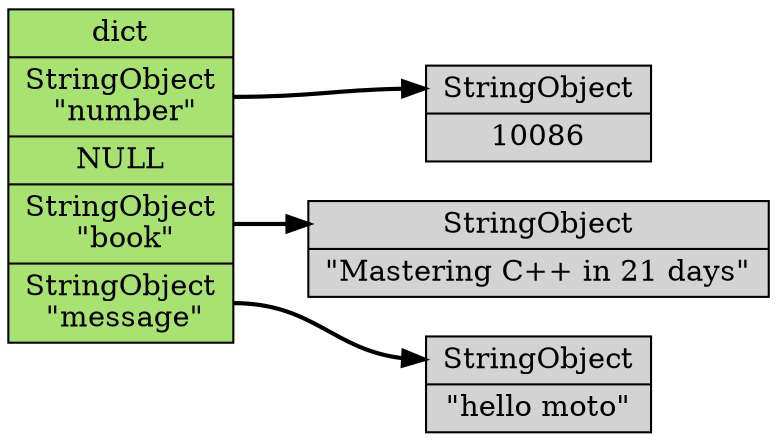 digraph db {

    rankdir = LR;

    node [shape = record, style = filled];

    edge [style = bold];

    dict [label = "<head>dict\n |<number>StringObject\n \"number\" | NULL |<book>StringObject\n \"book\" |<message>StringObject\n \"message\"", fillcolor = "#A8E270"];

    number [label = "<head>StringObject | 10086"];

    book [label = "<head>StringObject | \"Mastering C++ in 21 days\""];

    message [label = "<head>StringObject | \"hello moto\""];

    dict:number -> number:head;
    dict:book -> book:head;
    dict:message -> message:head;
}
